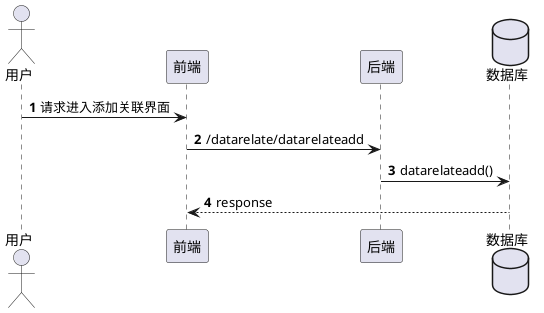 @startuml
'https://plantuml.com/sequence-diagram

autonumber

actor 用户
participant 前端
participant 后端
database 数据库

用户 -> 前端 : 请求进入添加关联界面
前端 -> 后端 : /datarelate/datarelateadd
后端 -> 数据库 : datarelateadd()
前端 <-- 数据库 : response
@enduml

1.用户进入添加关联界面
2.前端向后端请求/datarelate/datarelateadd，参数：关联名称，关联类型，关联主表，主表关联字段，关联从表，从表关联字段，是否关联删除，是否左连接
3.后端调用datarelateadd(),将关联名称，关联类型，关联主表，主表关联字段，关联从表，从表关联字段，是否关联删除，是否左连接保存到数据库
4.后端返回保存成功到前端。
